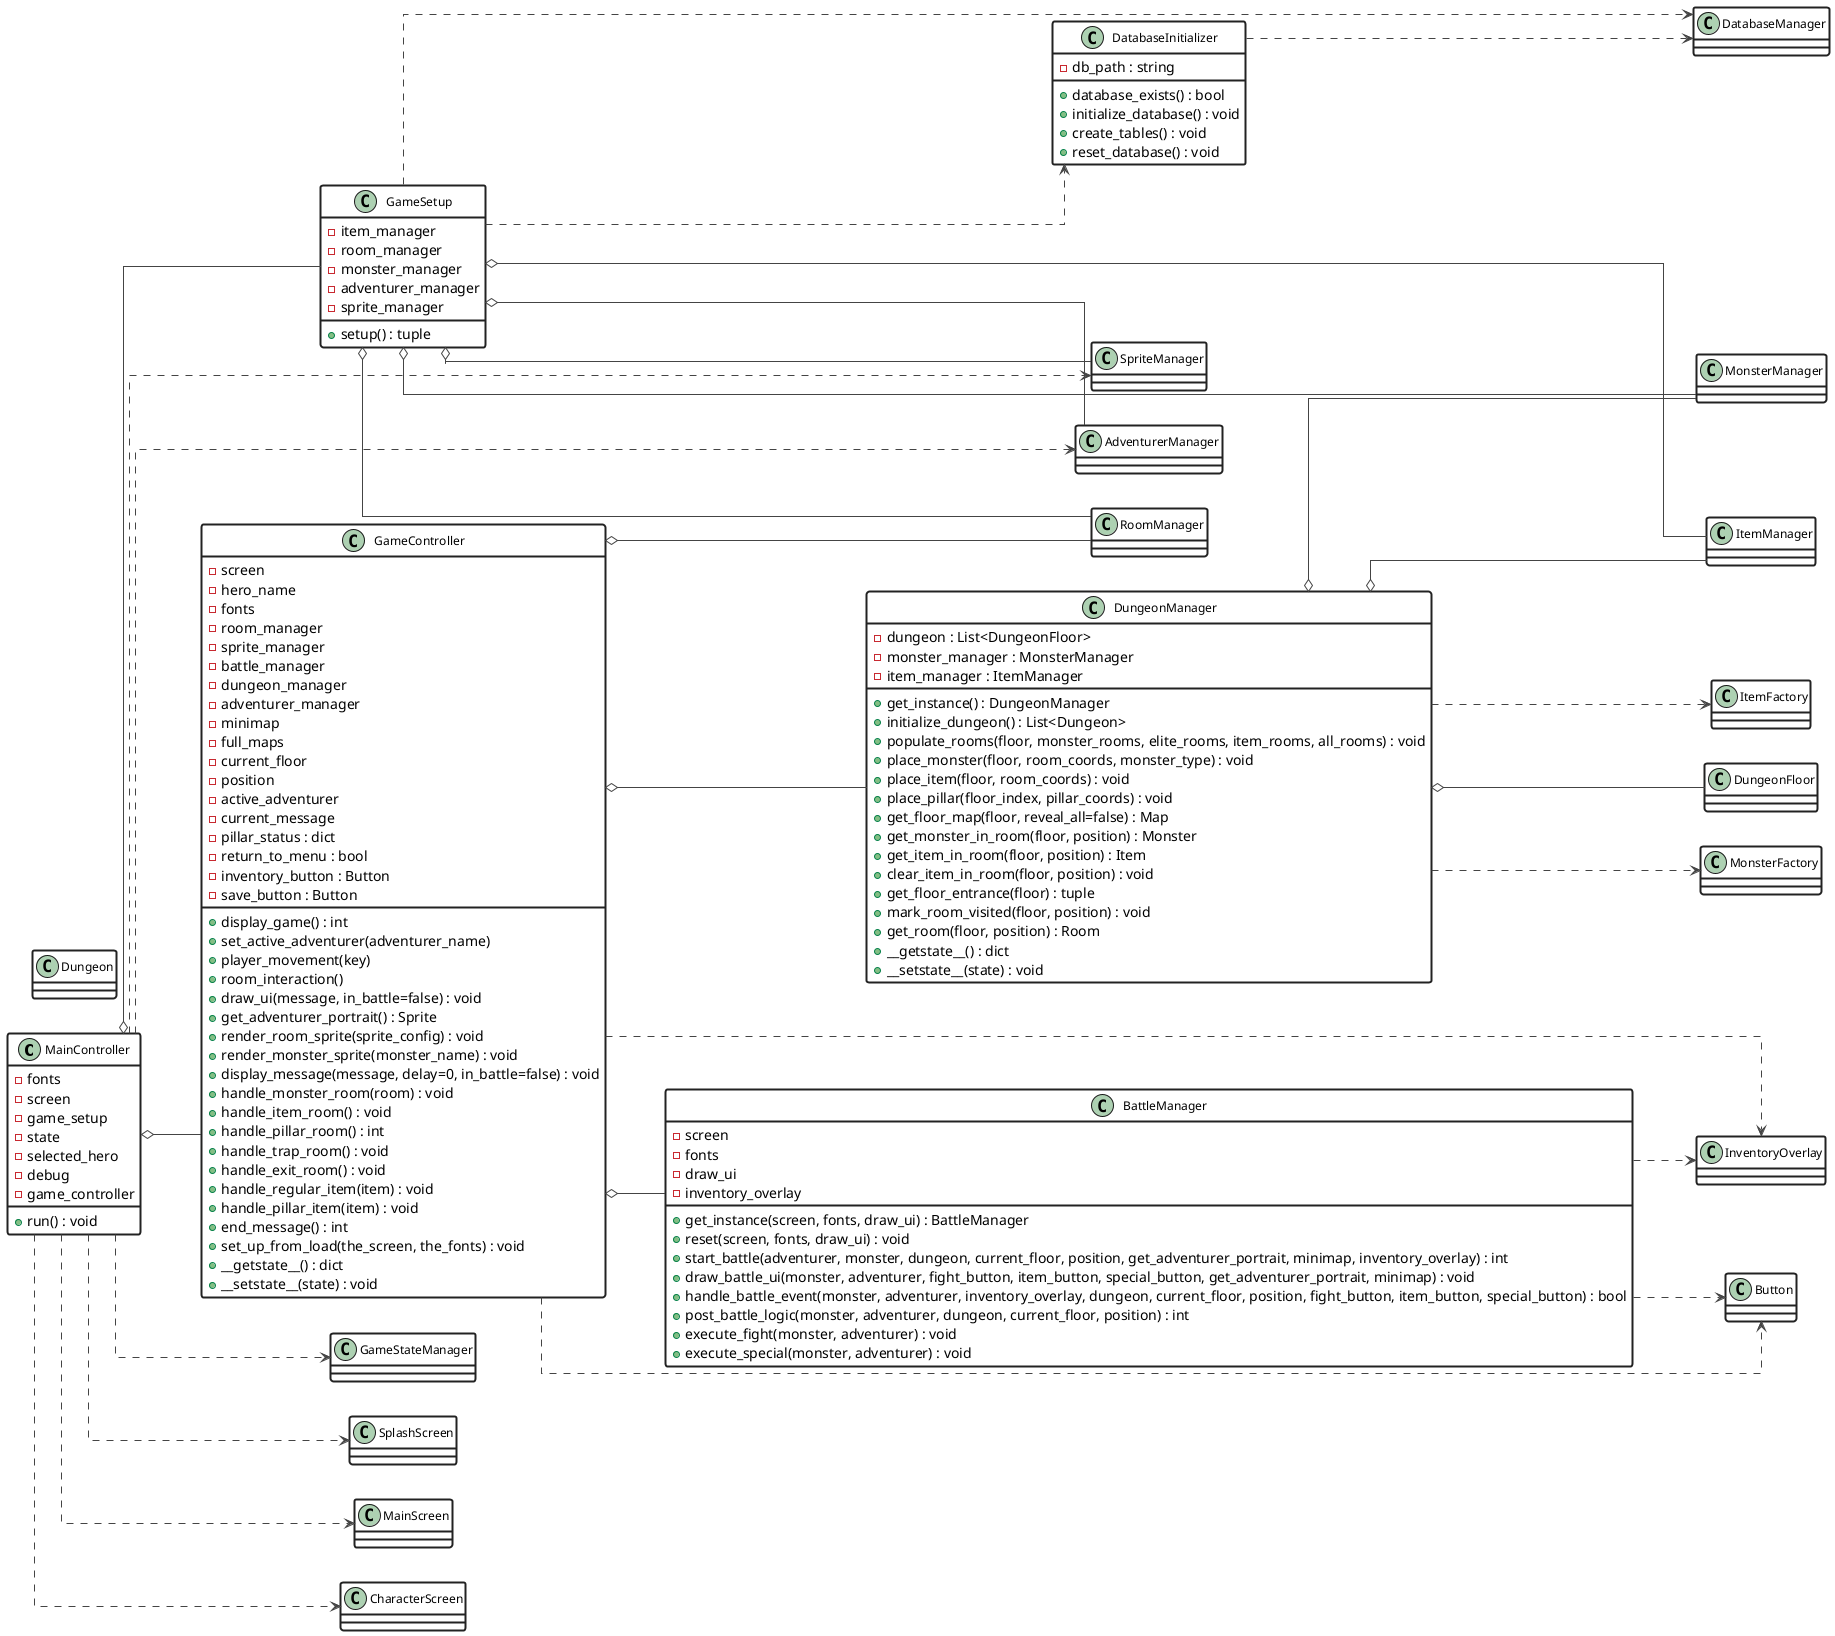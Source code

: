 @startuml
'https://plantuml.com/class-diagram

' Controller

' Styling settings for a blocky appearance
skinparam linetype ortho
skinparam rectangle {
    BackgroundColor #f8f8f8
    BorderColor #444444
    Shadowing false
}
skinparam ArrowColor #444444
skinparam Class {
    BackgroundColor #ffffff
    ArrowColor #444444
    FontName Arial
    FontSize 12
    BorderThickness 2
    BorderColor #222222
}
left to right direction

' Classes
Class MainController {
    +run() : void
    -fonts
    -screen
    -game_setup
    -state
    -selected_hero
    -debug
    -game_controller
}

Class GameSetup {
    +setup() : tuple
    -item_manager
    -room_manager
    -monster_manager
    -adventurer_manager
    -sprite_manager
}

Class GameController {
    +display_game() : int
    +set_active_adventurer(adventurer_name)
    +player_movement(key)
    +room_interaction()
    +draw_ui(message, in_battle=false) : void
    +get_adventurer_portrait() : Sprite
    +render_room_sprite(sprite_config) : void
    +render_monster_sprite(monster_name) : void
    +display_message(message, delay=0, in_battle=false) : void
    +handle_monster_room(room) : void
    +handle_item_room() : void
    +handle_pillar_room() : int
    +handle_trap_room() : void
    +handle_exit_room() : void
    +handle_regular_item(item) : void
    +handle_pillar_item(item) : void
    +end_message() : int
    +set_up_from_load(the_screen, the_fonts) : void
    +__getstate__() : dict
    +__setstate__(state) : void
    -screen
    -hero_name
    -fonts
    -room_manager
    -sprite_manager
    -battle_manager
    -dungeon_manager
    -adventurer_manager
    -minimap
    -full_maps
    -current_floor
    -position
    -active_adventurer
    -current_message
    -pillar_status : dict
    -return_to_menu : bool
    -inventory_button : Button
    -save_button : Button
}

Class DungeonManager {
    +get_instance() : DungeonManager
    +initialize_dungeon() : List<Dungeon>
    +populate_rooms(floor, monster_rooms, elite_rooms, item_rooms, all_rooms) : void
    +place_monster(floor, room_coords, monster_type) : void
    +place_item(floor, room_coords) : void
    +place_pillar(floor_index, pillar_coords) : void
    +get_floor_map(floor, reveal_all=false) : Map
    +get_monster_in_room(floor, position) : Monster
    +get_item_in_room(floor, position) : Item
    +clear_item_in_room(floor, position) : void
    +get_floor_entrance(floor) : tuple
    +mark_room_visited(floor, position) : void
    +get_room(floor, position) : Room
    +__getstate__() : dict
    +__setstate__(state) : void
    -dungeon : List<DungeonFloor>
    -monster_manager : MonsterManager
    -item_manager : ItemManager
}

Class BattleManager {
    +get_instance(screen, fonts, draw_ui) : BattleManager
    +reset(screen, fonts, draw_ui) : void
    +start_battle(adventurer, monster, dungeon, current_floor, position, get_adventurer_portrait, minimap, inventory_overlay) : int
    +draw_battle_ui(monster, adventurer, fight_button, item_button, special_button, get_adventurer_portrait, minimap) : void
    +handle_battle_event(monster, adventurer, inventory_overlay, dungeon, current_floor, position, fight_button, item_button, special_button) : bool
    +post_battle_logic(monster, adventurer, dungeon, current_floor, position) : int
    +execute_fight(monster, adventurer) : void
    +execute_special(monster, adventurer) : void
    -screen
    -fonts
    -draw_ui
    -inventory_overlay
}

Class DatabaseInitializer {
    +database_exists() : bool
    +initialize_database() : void
    +create_tables() : void
    +reset_database() : void
    -db_path : string
}

Class DatabaseManager
Class RoomManager
Class SpriteManager
Class InventoryOverlay
Class AdventurerManager
Class MonsterManager
Class ItemManager
Class Button
Class MonsterFactory
Class ItemFactory
Class Dungeon
Class DungeonFloor

' Relationships
MainController o-- GameSetup
MainController o-- GameController
MainController ..> SpriteManager
MainController ..> GameStateManager
MainController ..> SplashScreen
MainController ..> MainScreen
MainController ..> CharacterScreen
MainController ..> AdventurerManager

GameSetup ..> DatabaseInitializer
GameSetup ..> DatabaseManager
GameSetup o-- ItemManager
GameSetup o-- RoomManager
GameSetup o-- MonsterManager
GameSetup o-- AdventurerManager
GameSetup o-- SpriteManager

GameController o-- RoomManager
GameController o-- BattleManager
GameController o-- DungeonManager
GameController ..> InventoryOverlay
GameController ..> Button

DungeonManager o-- DungeonFloor
DungeonManager o-- MonsterManager
DungeonManager o-- ItemManager
DungeonManager ..> MonsterFactory
DungeonManager ..> ItemFactory

BattleManager ..> InventoryOverlay
BattleManager ..> Button

DatabaseInitializer ..> DatabaseManager

@enduml